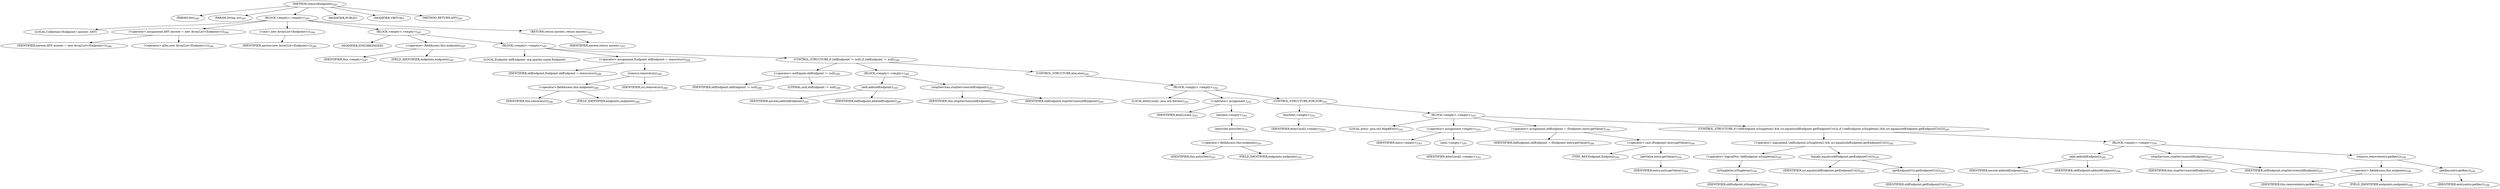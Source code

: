digraph "removeEndpoints" {  
"931" [label = <(METHOD,removeEndpoints)<SUB>285</SUB>> ]
"37" [label = <(PARAM,this)<SUB>285</SUB>> ]
"932" [label = <(PARAM,String uri)<SUB>285</SUB>> ]
"933" [label = <(BLOCK,&lt;empty&gt;,&lt;empty&gt;)<SUB>285</SUB>> ]
"35" [label = <(LOCAL,Collection&lt;Endpoint&gt; answer: ANY)> ]
"934" [label = <(&lt;operator&gt;.assignment,ANY answer = new ArrayList&lt;Endpoint&gt;())<SUB>286</SUB>> ]
"935" [label = <(IDENTIFIER,answer,ANY answer = new ArrayList&lt;Endpoint&gt;())<SUB>286</SUB>> ]
"936" [label = <(&lt;operator&gt;.alloc,new ArrayList&lt;Endpoint&gt;())<SUB>286</SUB>> ]
"937" [label = <(&lt;init&gt;,new ArrayList&lt;Endpoint&gt;())<SUB>286</SUB>> ]
"34" [label = <(IDENTIFIER,answer,new ArrayList&lt;Endpoint&gt;())<SUB>286</SUB>> ]
"938" [label = <(BLOCK,&lt;empty&gt;,&lt;empty&gt;)<SUB>287</SUB>> ]
"939" [label = <(MODIFIER,SYNCHRONIZED)> ]
"940" [label = <(&lt;operator&gt;.fieldAccess,this.endpoints)<SUB>287</SUB>> ]
"941" [label = <(IDENTIFIER,this,&lt;empty&gt;)<SUB>287</SUB>> ]
"942" [label = <(FIELD_IDENTIFIER,endpoints,endpoints)<SUB>287</SUB>> ]
"943" [label = <(BLOCK,&lt;empty&gt;,&lt;empty&gt;)<SUB>287</SUB>> ]
"944" [label = <(LOCAL,Endpoint oldEndpoint: org.apache.camel.Endpoint)> ]
"945" [label = <(&lt;operator&gt;.assignment,Endpoint oldEndpoint = remove(uri))<SUB>288</SUB>> ]
"946" [label = <(IDENTIFIER,oldEndpoint,Endpoint oldEndpoint = remove(uri))<SUB>288</SUB>> ]
"947" [label = <(remove,remove(uri))<SUB>288</SUB>> ]
"948" [label = <(&lt;operator&gt;.fieldAccess,this.endpoints)<SUB>288</SUB>> ]
"949" [label = <(IDENTIFIER,this,remove(uri))<SUB>288</SUB>> ]
"950" [label = <(FIELD_IDENTIFIER,endpoints,endpoints)<SUB>288</SUB>> ]
"951" [label = <(IDENTIFIER,uri,remove(uri))<SUB>288</SUB>> ]
"952" [label = <(CONTROL_STRUCTURE,if (oldEndpoint != null),if (oldEndpoint != null))<SUB>289</SUB>> ]
"953" [label = <(&lt;operator&gt;.notEquals,oldEndpoint != null)<SUB>289</SUB>> ]
"954" [label = <(IDENTIFIER,oldEndpoint,oldEndpoint != null)<SUB>289</SUB>> ]
"955" [label = <(LITERAL,null,oldEndpoint != null)<SUB>289</SUB>> ]
"956" [label = <(BLOCK,&lt;empty&gt;,&lt;empty&gt;)<SUB>289</SUB>> ]
"957" [label = <(add,add(oldEndpoint))<SUB>290</SUB>> ]
"958" [label = <(IDENTIFIER,answer,add(oldEndpoint))<SUB>290</SUB>> ]
"959" [label = <(IDENTIFIER,oldEndpoint,add(oldEndpoint))<SUB>290</SUB>> ]
"960" [label = <(stopServices,stopServices(oldEndpoint))<SUB>291</SUB>> ]
"36" [label = <(IDENTIFIER,this,stopServices(oldEndpoint))<SUB>291</SUB>> ]
"961" [label = <(IDENTIFIER,oldEndpoint,stopServices(oldEndpoint))<SUB>291</SUB>> ]
"962" [label = <(CONTROL_STRUCTURE,else,else)<SUB>292</SUB>> ]
"963" [label = <(BLOCK,&lt;empty&gt;,&lt;empty&gt;)<SUB>292</SUB>> ]
"964" [label = <(LOCAL,$iterLocal2: java.util.Iterator)<SUB>293</SUB>> ]
"965" [label = <(&lt;operator&gt;.assignment,)<SUB>293</SUB>> ]
"966" [label = <(IDENTIFIER,$iterLocal2,)<SUB>293</SUB>> ]
"967" [label = <(iterator,&lt;empty&gt;)<SUB>293</SUB>> ]
"968" [label = <(entrySet,entrySet())<SUB>293</SUB>> ]
"969" [label = <(&lt;operator&gt;.fieldAccess,this.endpoints)<SUB>293</SUB>> ]
"970" [label = <(IDENTIFIER,this,entrySet())<SUB>293</SUB>> ]
"971" [label = <(FIELD_IDENTIFIER,endpoints,endpoints)<SUB>293</SUB>> ]
"972" [label = <(CONTROL_STRUCTURE,FOR,FOR)<SUB>293</SUB>> ]
"973" [label = <(hasNext,&lt;empty&gt;)<SUB>293</SUB>> ]
"974" [label = <(IDENTIFIER,$iterLocal2,&lt;empty&gt;)<SUB>293</SUB>> ]
"975" [label = <(BLOCK,&lt;empty&gt;,&lt;empty&gt;)<SUB>293</SUB>> ]
"976" [label = <(LOCAL,entry: java.util.Map$Entry)<SUB>293</SUB>> ]
"977" [label = <(&lt;operator&gt;.assignment,&lt;empty&gt;)<SUB>293</SUB>> ]
"978" [label = <(IDENTIFIER,entry,&lt;empty&gt;)<SUB>293</SUB>> ]
"979" [label = <(next,&lt;empty&gt;)<SUB>293</SUB>> ]
"980" [label = <(IDENTIFIER,$iterLocal2,&lt;empty&gt;)<SUB>293</SUB>> ]
"981" [label = <(&lt;operator&gt;.assignment,oldEndpoint = (Endpoint) entry.getValue())<SUB>294</SUB>> ]
"982" [label = <(IDENTIFIER,oldEndpoint,oldEndpoint = (Endpoint) entry.getValue())<SUB>294</SUB>> ]
"983" [label = <(&lt;operator&gt;.cast,(Endpoint) entry.getValue())<SUB>294</SUB>> ]
"984" [label = <(TYPE_REF,Endpoint,Endpoint)<SUB>294</SUB>> ]
"985" [label = <(getValue,entry.getValue())<SUB>294</SUB>> ]
"986" [label = <(IDENTIFIER,entry,entry.getValue())<SUB>294</SUB>> ]
"987" [label = <(CONTROL_STRUCTURE,if (!oldEndpoint.isSingleton() &amp;&amp; uri.equals(oldEndpoint.getEndpointUri())),if (!oldEndpoint.isSingleton() &amp;&amp; uri.equals(oldEndpoint.getEndpointUri())))<SUB>295</SUB>> ]
"988" [label = <(&lt;operator&gt;.logicalAnd,!oldEndpoint.isSingleton() &amp;&amp; uri.equals(oldEndpoint.getEndpointUri()))<SUB>295</SUB>> ]
"989" [label = <(&lt;operator&gt;.logicalNot,!oldEndpoint.isSingleton())<SUB>295</SUB>> ]
"990" [label = <(isSingleton,isSingleton())<SUB>295</SUB>> ]
"991" [label = <(IDENTIFIER,oldEndpoint,isSingleton())<SUB>295</SUB>> ]
"992" [label = <(equals,equals(oldEndpoint.getEndpointUri()))<SUB>295</SUB>> ]
"993" [label = <(IDENTIFIER,uri,equals(oldEndpoint.getEndpointUri()))<SUB>295</SUB>> ]
"994" [label = <(getEndpointUri,getEndpointUri())<SUB>295</SUB>> ]
"995" [label = <(IDENTIFIER,oldEndpoint,getEndpointUri())<SUB>295</SUB>> ]
"996" [label = <(BLOCK,&lt;empty&gt;,&lt;empty&gt;)<SUB>295</SUB>> ]
"997" [label = <(add,add(oldEndpoint))<SUB>296</SUB>> ]
"998" [label = <(IDENTIFIER,answer,add(oldEndpoint))<SUB>296</SUB>> ]
"999" [label = <(IDENTIFIER,oldEndpoint,add(oldEndpoint))<SUB>296</SUB>> ]
"1000" [label = <(stopServices,stopServices(oldEndpoint))<SUB>297</SUB>> ]
"38" [label = <(IDENTIFIER,this,stopServices(oldEndpoint))<SUB>297</SUB>> ]
"1001" [label = <(IDENTIFIER,oldEndpoint,stopServices(oldEndpoint))<SUB>297</SUB>> ]
"1002" [label = <(remove,remove(entry.getKey()))<SUB>298</SUB>> ]
"1003" [label = <(&lt;operator&gt;.fieldAccess,this.endpoints)<SUB>298</SUB>> ]
"1004" [label = <(IDENTIFIER,this,remove(entry.getKey()))<SUB>298</SUB>> ]
"1005" [label = <(FIELD_IDENTIFIER,endpoints,endpoints)<SUB>298</SUB>> ]
"1006" [label = <(getKey,entry.getKey())<SUB>298</SUB>> ]
"1007" [label = <(IDENTIFIER,entry,entry.getKey())<SUB>298</SUB>> ]
"1008" [label = <(RETURN,return answer;,return answer;)<SUB>303</SUB>> ]
"1009" [label = <(IDENTIFIER,answer,return answer;)<SUB>303</SUB>> ]
"1010" [label = <(MODIFIER,PUBLIC)> ]
"1011" [label = <(MODIFIER,VIRTUAL)> ]
"1012" [label = <(METHOD_RETURN,ANY)<SUB>285</SUB>> ]
  "931" -> "37" 
  "931" -> "932" 
  "931" -> "933" 
  "931" -> "1010" 
  "931" -> "1011" 
  "931" -> "1012" 
  "933" -> "35" 
  "933" -> "934" 
  "933" -> "937" 
  "933" -> "938" 
  "933" -> "1008" 
  "934" -> "935" 
  "934" -> "936" 
  "937" -> "34" 
  "938" -> "939" 
  "938" -> "940" 
  "938" -> "943" 
  "940" -> "941" 
  "940" -> "942" 
  "943" -> "944" 
  "943" -> "945" 
  "943" -> "952" 
  "945" -> "946" 
  "945" -> "947" 
  "947" -> "948" 
  "947" -> "951" 
  "948" -> "949" 
  "948" -> "950" 
  "952" -> "953" 
  "952" -> "956" 
  "952" -> "962" 
  "953" -> "954" 
  "953" -> "955" 
  "956" -> "957" 
  "956" -> "960" 
  "957" -> "958" 
  "957" -> "959" 
  "960" -> "36" 
  "960" -> "961" 
  "962" -> "963" 
  "963" -> "964" 
  "963" -> "965" 
  "963" -> "972" 
  "965" -> "966" 
  "965" -> "967" 
  "967" -> "968" 
  "968" -> "969" 
  "969" -> "970" 
  "969" -> "971" 
  "972" -> "973" 
  "972" -> "975" 
  "973" -> "974" 
  "975" -> "976" 
  "975" -> "977" 
  "975" -> "981" 
  "975" -> "987" 
  "977" -> "978" 
  "977" -> "979" 
  "979" -> "980" 
  "981" -> "982" 
  "981" -> "983" 
  "983" -> "984" 
  "983" -> "985" 
  "985" -> "986" 
  "987" -> "988" 
  "987" -> "996" 
  "988" -> "989" 
  "988" -> "992" 
  "989" -> "990" 
  "990" -> "991" 
  "992" -> "993" 
  "992" -> "994" 
  "994" -> "995" 
  "996" -> "997" 
  "996" -> "1000" 
  "996" -> "1002" 
  "997" -> "998" 
  "997" -> "999" 
  "1000" -> "38" 
  "1000" -> "1001" 
  "1002" -> "1003" 
  "1002" -> "1006" 
  "1003" -> "1004" 
  "1003" -> "1005" 
  "1006" -> "1007" 
  "1008" -> "1009" 
}
